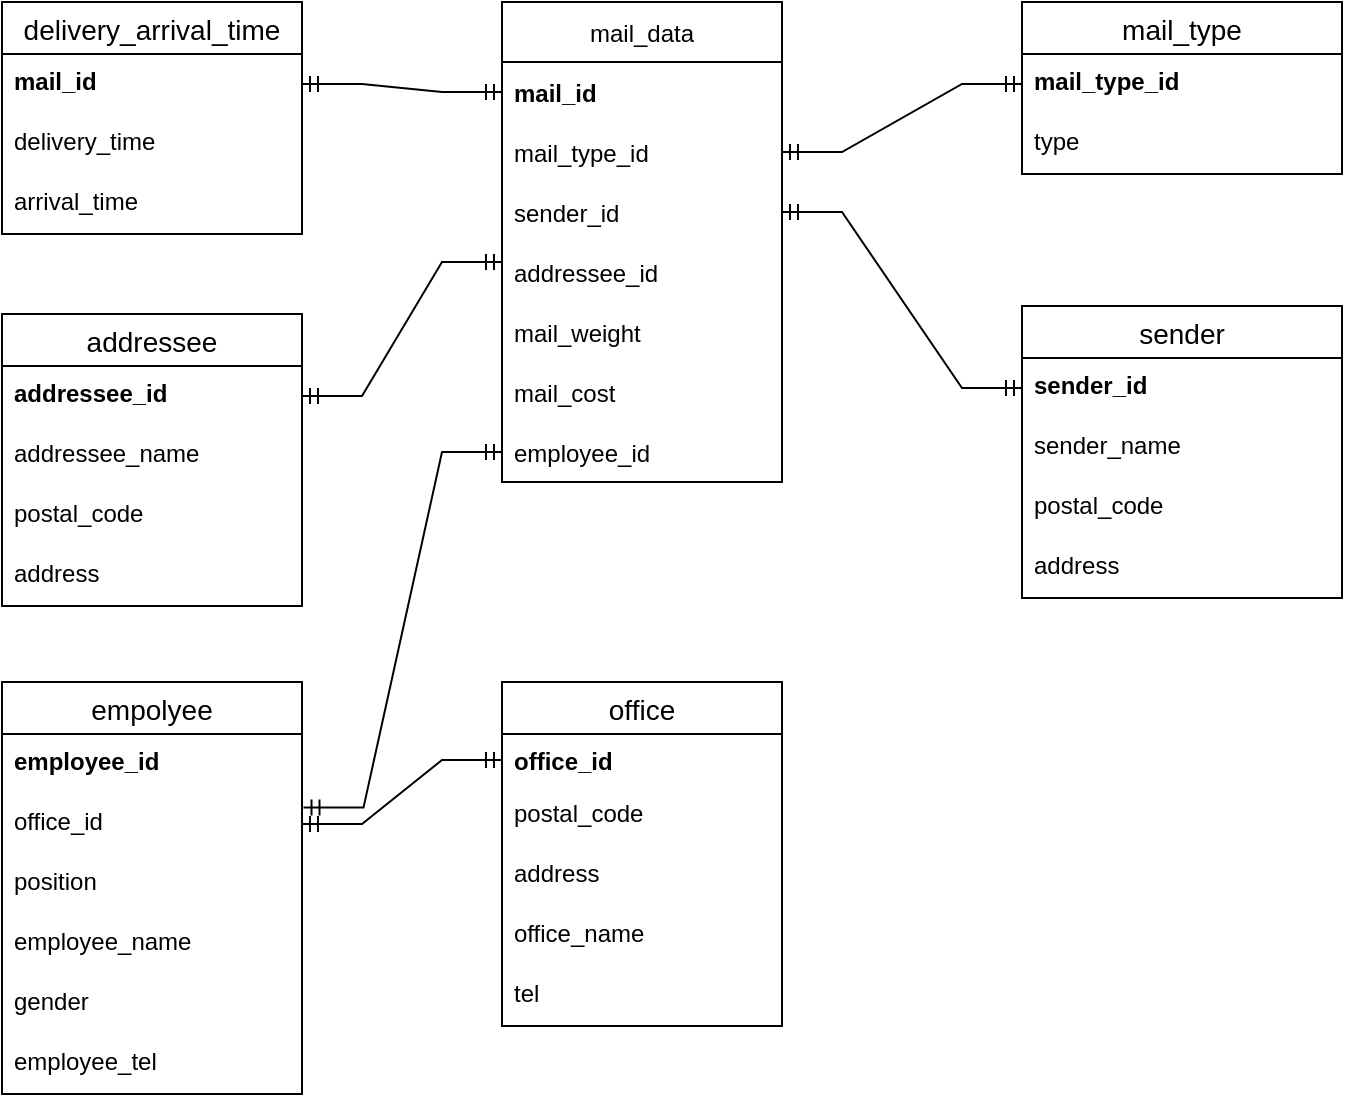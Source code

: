 <mxfile version="20.0.1" type="github">
  <diagram id="tqV7DKFGjtbdxTwJJ3HC" name="Page-1">
    <mxGraphModel dx="1087" dy="515" grid="1" gridSize="10" guides="1" tooltips="1" connect="1" arrows="1" fold="1" page="1" pageScale="1" pageWidth="827" pageHeight="1169" math="0" shadow="0">
      <root>
        <mxCell id="0" />
        <mxCell id="1" parent="0" />
        <mxCell id="0_fzdNZ0ia4I5d6n5oa0-2" value="mail_data" style="swimlane;fontStyle=0;childLayout=stackLayout;horizontal=1;startSize=30;horizontalStack=0;resizeParent=1;resizeParentMax=0;resizeLast=0;collapsible=1;marginBottom=0;" parent="1" vertex="1">
          <mxGeometry x="260" y="360" width="140" height="240" as="geometry">
            <mxRectangle x="350" y="230" width="80" height="30" as="alternateBounds" />
          </mxGeometry>
        </mxCell>
        <mxCell id="0_fzdNZ0ia4I5d6n5oa0-3" value="mail_id  " style="text;strokeColor=none;fillColor=none;align=left;verticalAlign=middle;spacingLeft=4;spacingRight=4;overflow=hidden;points=[[0,0.5],[1,0.5]];portConstraint=eastwest;rotatable=0;fontStyle=1" parent="0_fzdNZ0ia4I5d6n5oa0-2" vertex="1">
          <mxGeometry y="30" width="140" height="30" as="geometry" />
        </mxCell>
        <mxCell id="0_fzdNZ0ia4I5d6n5oa0-4" value="mail_type_id" style="text;strokeColor=none;fillColor=none;align=left;verticalAlign=middle;spacingLeft=4;spacingRight=4;overflow=hidden;points=[[0,0.5],[1,0.5]];portConstraint=eastwest;rotatable=0;" parent="0_fzdNZ0ia4I5d6n5oa0-2" vertex="1">
          <mxGeometry y="60" width="140" height="30" as="geometry" />
        </mxCell>
        <mxCell id="0_fzdNZ0ia4I5d6n5oa0-5" value="sender_id" style="text;strokeColor=none;fillColor=none;align=left;verticalAlign=middle;spacingLeft=4;spacingRight=4;overflow=hidden;points=[[0,0.5],[1,0.5]];portConstraint=eastwest;rotatable=0;" parent="0_fzdNZ0ia4I5d6n5oa0-2" vertex="1">
          <mxGeometry y="90" width="140" height="30" as="geometry" />
        </mxCell>
        <mxCell id="0_fzdNZ0ia4I5d6n5oa0-6" value="addressee_id" style="text;strokeColor=none;fillColor=none;align=left;verticalAlign=middle;spacingLeft=4;spacingRight=4;overflow=hidden;points=[[0,0.5],[1,0.5]];portConstraint=eastwest;rotatable=0;" parent="0_fzdNZ0ia4I5d6n5oa0-2" vertex="1">
          <mxGeometry y="120" width="140" height="30" as="geometry" />
        </mxCell>
        <mxCell id="0_fzdNZ0ia4I5d6n5oa0-7" value="mail_weight" style="text;strokeColor=none;fillColor=none;align=left;verticalAlign=middle;spacingLeft=4;spacingRight=4;overflow=hidden;points=[[0,0.5],[1,0.5]];portConstraint=eastwest;rotatable=0;" parent="0_fzdNZ0ia4I5d6n5oa0-2" vertex="1">
          <mxGeometry y="150" width="140" height="30" as="geometry" />
        </mxCell>
        <mxCell id="0_fzdNZ0ia4I5d6n5oa0-8" value="mail_cost" style="text;strokeColor=none;fillColor=none;align=left;verticalAlign=middle;spacingLeft=4;spacingRight=4;overflow=hidden;points=[[0,0.5],[1,0.5]];portConstraint=eastwest;rotatable=0;" parent="0_fzdNZ0ia4I5d6n5oa0-2" vertex="1">
          <mxGeometry y="180" width="140" height="30" as="geometry" />
        </mxCell>
        <mxCell id="0_fzdNZ0ia4I5d6n5oa0-9" value="employee_id" style="text;strokeColor=none;fillColor=none;align=left;verticalAlign=middle;spacingLeft=4;spacingRight=4;overflow=hidden;points=[[0,0.5],[1,0.5]];portConstraint=eastwest;rotatable=0;" parent="0_fzdNZ0ia4I5d6n5oa0-2" vertex="1">
          <mxGeometry y="210" width="140" height="30" as="geometry" />
        </mxCell>
        <mxCell id="0_fzdNZ0ia4I5d6n5oa0-10" value="" style="edgeStyle=entityRelationEdgeStyle;fontSize=12;html=1;endArrow=ERmandOne;startArrow=ERmandOne;rounded=0;exitX=1;exitY=0.5;exitDx=0;exitDy=0;entryX=0;entryY=0.5;entryDx=0;entryDy=0;" parent="1" source="0_fzdNZ0ia4I5d6n5oa0-4" target="0_fzdNZ0ia4I5d6n5oa0-12" edge="1">
          <mxGeometry width="100" height="100" relative="1" as="geometry">
            <mxPoint x="430" y="496" as="sourcePoint" />
            <mxPoint x="530" y="396" as="targetPoint" />
          </mxGeometry>
        </mxCell>
        <mxCell id="0_fzdNZ0ia4I5d6n5oa0-11" value="mail_type" style="swimlane;fontStyle=0;childLayout=stackLayout;horizontal=1;startSize=26;horizontalStack=0;resizeParent=1;resizeParentMax=0;resizeLast=0;collapsible=1;marginBottom=0;align=center;fontSize=14;" parent="1" vertex="1">
          <mxGeometry x="520" y="360" width="160" height="86" as="geometry" />
        </mxCell>
        <mxCell id="0_fzdNZ0ia4I5d6n5oa0-12" value="mail_type_id   " style="text;strokeColor=none;fillColor=none;spacingLeft=4;spacingRight=4;overflow=hidden;rotatable=0;points=[[0,0.5],[1,0.5]];portConstraint=eastwest;fontSize=12;fontStyle=1" parent="0_fzdNZ0ia4I5d6n5oa0-11" vertex="1">
          <mxGeometry y="26" width="160" height="30" as="geometry" />
        </mxCell>
        <mxCell id="0_fzdNZ0ia4I5d6n5oa0-13" value="type" style="text;strokeColor=none;fillColor=none;spacingLeft=4;spacingRight=4;overflow=hidden;rotatable=0;points=[[0,0.5],[1,0.5]];portConstraint=eastwest;fontSize=12;" parent="0_fzdNZ0ia4I5d6n5oa0-11" vertex="1">
          <mxGeometry y="56" width="160" height="30" as="geometry" />
        </mxCell>
        <mxCell id="0_fzdNZ0ia4I5d6n5oa0-15" value="" style="edgeStyle=entityRelationEdgeStyle;fontSize=12;html=1;endArrow=ERmandOne;startArrow=ERmandOne;rounded=0;entryX=0;entryY=0.5;entryDx=0;entryDy=0;exitX=1;exitY=0.5;exitDx=0;exitDy=0;" parent="1" source="0_fzdNZ0ia4I5d6n5oa0-5" target="0_fzdNZ0ia4I5d6n5oa0-17" edge="1">
          <mxGeometry width="100" height="100" relative="1" as="geometry">
            <mxPoint x="430" y="556" as="sourcePoint" />
            <mxPoint x="520" y="556" as="targetPoint" />
          </mxGeometry>
        </mxCell>
        <mxCell id="0_fzdNZ0ia4I5d6n5oa0-16" value="sender" style="swimlane;fontStyle=0;childLayout=stackLayout;horizontal=1;startSize=26;horizontalStack=0;resizeParent=1;resizeParentMax=0;resizeLast=0;collapsible=1;marginBottom=0;align=center;fontSize=14;" parent="1" vertex="1">
          <mxGeometry x="520" y="512" width="160" height="146" as="geometry" />
        </mxCell>
        <mxCell id="0_fzdNZ0ia4I5d6n5oa0-17" value="sender_id" style="text;strokeColor=none;fillColor=none;spacingLeft=4;spacingRight=4;overflow=hidden;rotatable=0;points=[[0,0.5],[1,0.5]];portConstraint=eastwest;fontSize=12;fontStyle=1" parent="0_fzdNZ0ia4I5d6n5oa0-16" vertex="1">
          <mxGeometry y="26" width="160" height="30" as="geometry" />
        </mxCell>
        <mxCell id="0_fzdNZ0ia4I5d6n5oa0-18" value="sender_name" style="text;strokeColor=none;fillColor=none;spacingLeft=4;spacingRight=4;overflow=hidden;rotatable=0;points=[[0,0.5],[1,0.5]];portConstraint=eastwest;fontSize=12;" parent="0_fzdNZ0ia4I5d6n5oa0-16" vertex="1">
          <mxGeometry y="56" width="160" height="30" as="geometry" />
        </mxCell>
        <mxCell id="0_fzdNZ0ia4I5d6n5oa0-20" value="postal_code" style="text;strokeColor=none;fillColor=none;spacingLeft=4;spacingRight=4;overflow=hidden;rotatable=0;points=[[0,0.5],[1,0.5]];portConstraint=eastwest;fontSize=12;" parent="0_fzdNZ0ia4I5d6n5oa0-16" vertex="1">
          <mxGeometry y="86" width="160" height="30" as="geometry" />
        </mxCell>
        <mxCell id="0_fzdNZ0ia4I5d6n5oa0-19" value="address" style="text;strokeColor=none;fillColor=none;spacingLeft=4;spacingRight=4;overflow=hidden;rotatable=0;points=[[0,0.5],[1,0.5]];portConstraint=eastwest;fontSize=12;" parent="0_fzdNZ0ia4I5d6n5oa0-16" vertex="1">
          <mxGeometry y="116" width="160" height="30" as="geometry" />
        </mxCell>
        <mxCell id="0_fzdNZ0ia4I5d6n5oa0-22" value="" style="edgeStyle=entityRelationEdgeStyle;fontSize=12;html=1;endArrow=ERmandOne;startArrow=ERmandOne;rounded=0;entryX=0;entryY=0.333;entryDx=0;entryDy=0;entryPerimeter=0;exitX=1;exitY=0.5;exitDx=0;exitDy=0;" parent="1" source="0_fzdNZ0ia4I5d6n5oa0-24" target="0_fzdNZ0ia4I5d6n5oa0-6" edge="1">
          <mxGeometry width="100" height="100" relative="1" as="geometry">
            <mxPoint x="190" y="576" as="sourcePoint" />
            <mxPoint x="290" y="586" as="targetPoint" />
          </mxGeometry>
        </mxCell>
        <mxCell id="0_fzdNZ0ia4I5d6n5oa0-23" value="addressee" style="swimlane;fontStyle=0;childLayout=stackLayout;horizontal=1;startSize=26;horizontalStack=0;resizeParent=1;resizeParentMax=0;resizeLast=0;collapsible=1;marginBottom=0;align=center;fontSize=14;" parent="1" vertex="1">
          <mxGeometry x="10" y="516" width="150" height="146" as="geometry" />
        </mxCell>
        <mxCell id="0_fzdNZ0ia4I5d6n5oa0-24" value="addressee_id" style="text;strokeColor=none;fillColor=none;spacingLeft=4;spacingRight=4;overflow=hidden;rotatable=0;points=[[0,0.5],[1,0.5]];portConstraint=eastwest;fontSize=12;fontStyle=1" parent="0_fzdNZ0ia4I5d6n5oa0-23" vertex="1">
          <mxGeometry y="26" width="150" height="30" as="geometry" />
        </mxCell>
        <mxCell id="0_fzdNZ0ia4I5d6n5oa0-25" value="addressee_name" style="text;strokeColor=none;fillColor=none;spacingLeft=4;spacingRight=4;overflow=hidden;rotatable=0;points=[[0,0.5],[1,0.5]];portConstraint=eastwest;fontSize=12;" parent="0_fzdNZ0ia4I5d6n5oa0-23" vertex="1">
          <mxGeometry y="56" width="150" height="30" as="geometry" />
        </mxCell>
        <mxCell id="0_fzdNZ0ia4I5d6n5oa0-27" value="postal_code" style="text;strokeColor=none;fillColor=none;spacingLeft=4;spacingRight=4;overflow=hidden;rotatable=0;points=[[0,0.5],[1,0.5]];portConstraint=eastwest;fontSize=12;" parent="0_fzdNZ0ia4I5d6n5oa0-23" vertex="1">
          <mxGeometry y="86" width="150" height="30" as="geometry" />
        </mxCell>
        <mxCell id="0_fzdNZ0ia4I5d6n5oa0-26" value="address" style="text;strokeColor=none;fillColor=none;spacingLeft=4;spacingRight=4;overflow=hidden;rotatable=0;points=[[0,0.5],[1,0.5]];portConstraint=eastwest;fontSize=12;" parent="0_fzdNZ0ia4I5d6n5oa0-23" vertex="1">
          <mxGeometry y="116" width="150" height="30" as="geometry" />
        </mxCell>
        <mxCell id="0_fzdNZ0ia4I5d6n5oa0-29" value="" style="edgeStyle=entityRelationEdgeStyle;fontSize=12;html=1;endArrow=ERmandOne;startArrow=ERmandOne;rounded=0;exitX=1.005;exitY=0.227;exitDx=0;exitDy=0;exitPerimeter=0;" parent="1" source="0_fzdNZ0ia4I5d6n5oa0-31" target="0_fzdNZ0ia4I5d6n5oa0-9" edge="1">
          <mxGeometry width="100" height="100" relative="1" as="geometry">
            <mxPoint x="170" y="750" as="sourcePoint" />
            <mxPoint x="270" y="650" as="targetPoint" />
          </mxGeometry>
        </mxCell>
        <mxCell id="0_fzdNZ0ia4I5d6n5oa0-30" value="empolyee" style="swimlane;fontStyle=0;childLayout=stackLayout;horizontal=1;startSize=26;horizontalStack=0;resizeParent=1;resizeParentMax=0;resizeLast=0;collapsible=1;marginBottom=0;align=center;fontSize=14;" parent="1" vertex="1">
          <mxGeometry x="10" y="700" width="150" height="206" as="geometry" />
        </mxCell>
        <mxCell id="0_fzdNZ0ia4I5d6n5oa0-35" value="employee_id" style="text;strokeColor=none;fillColor=none;spacingLeft=4;spacingRight=4;overflow=hidden;rotatable=0;points=[[0,0.5],[1,0.5]];portConstraint=eastwest;fontSize=12;fontStyle=1" parent="0_fzdNZ0ia4I5d6n5oa0-30" vertex="1">
          <mxGeometry y="26" width="150" height="30" as="geometry" />
        </mxCell>
        <mxCell id="0_fzdNZ0ia4I5d6n5oa0-31" value="office_id" style="text;strokeColor=none;fillColor=none;spacingLeft=4;spacingRight=4;overflow=hidden;rotatable=0;points=[[0,0.5],[1,0.5]];portConstraint=eastwest;fontSize=12;" parent="0_fzdNZ0ia4I5d6n5oa0-30" vertex="1">
          <mxGeometry y="56" width="150" height="30" as="geometry" />
        </mxCell>
        <mxCell id="0_fzdNZ0ia4I5d6n5oa0-32" value="position" style="text;strokeColor=none;fillColor=none;spacingLeft=4;spacingRight=4;overflow=hidden;rotatable=0;points=[[0,0.5],[1,0.5]];portConstraint=eastwest;fontSize=12;" parent="0_fzdNZ0ia4I5d6n5oa0-30" vertex="1">
          <mxGeometry y="86" width="150" height="30" as="geometry" />
        </mxCell>
        <mxCell id="0_fzdNZ0ia4I5d6n5oa0-36" value="employee_name" style="text;strokeColor=none;fillColor=none;spacingLeft=4;spacingRight=4;overflow=hidden;rotatable=0;points=[[0,0.5],[1,0.5]];portConstraint=eastwest;fontSize=12;" parent="0_fzdNZ0ia4I5d6n5oa0-30" vertex="1">
          <mxGeometry y="116" width="150" height="30" as="geometry" />
        </mxCell>
        <mxCell id="0_fzdNZ0ia4I5d6n5oa0-37" value="gender" style="text;strokeColor=none;fillColor=none;spacingLeft=4;spacingRight=4;overflow=hidden;rotatable=0;points=[[0,0.5],[1,0.5]];portConstraint=eastwest;fontSize=12;" parent="0_fzdNZ0ia4I5d6n5oa0-30" vertex="1">
          <mxGeometry y="146" width="150" height="30" as="geometry" />
        </mxCell>
        <mxCell id="0_fzdNZ0ia4I5d6n5oa0-33" value="employee_tel" style="text;strokeColor=none;fillColor=none;spacingLeft=4;spacingRight=4;overflow=hidden;rotatable=0;points=[[0,0.5],[1,0.5]];portConstraint=eastwest;fontSize=12;" parent="0_fzdNZ0ia4I5d6n5oa0-30" vertex="1">
          <mxGeometry y="176" width="150" height="30" as="geometry" />
        </mxCell>
        <mxCell id="0_fzdNZ0ia4I5d6n5oa0-38" value="" style="edgeStyle=entityRelationEdgeStyle;fontSize=12;html=1;endArrow=ERmandOne;startArrow=ERmandOne;rounded=0;exitX=1;exitY=0.5;exitDx=0;exitDy=0;entryX=0;entryY=0.5;entryDx=0;entryDy=0;" parent="1" source="0_fzdNZ0ia4I5d6n5oa0-31" target="0_fzdNZ0ia4I5d6n5oa0-40" edge="1">
          <mxGeometry width="100" height="100" relative="1" as="geometry">
            <mxPoint x="170" y="780" as="sourcePoint" />
            <mxPoint x="270" y="860" as="targetPoint" />
          </mxGeometry>
        </mxCell>
        <mxCell id="0_fzdNZ0ia4I5d6n5oa0-39" value="office" style="swimlane;fontStyle=0;childLayout=stackLayout;horizontal=1;startSize=26;horizontalStack=0;resizeParent=1;resizeParentMax=0;resizeLast=0;collapsible=1;marginBottom=0;align=center;fontSize=14;" parent="1" vertex="1">
          <mxGeometry x="260" y="700" width="140" height="172" as="geometry" />
        </mxCell>
        <mxCell id="0_fzdNZ0ia4I5d6n5oa0-40" value="office_id" style="text;strokeColor=none;fillColor=none;spacingLeft=4;spacingRight=4;overflow=hidden;rotatable=0;points=[[0,0.5],[1,0.5]];portConstraint=eastwest;fontSize=12;fontStyle=1" parent="0_fzdNZ0ia4I5d6n5oa0-39" vertex="1">
          <mxGeometry y="26" width="140" height="26" as="geometry" />
        </mxCell>
        <mxCell id="0_fzdNZ0ia4I5d6n5oa0-41" value="postal_code" style="text;strokeColor=none;fillColor=none;spacingLeft=4;spacingRight=4;overflow=hidden;rotatable=0;points=[[0,0.5],[1,0.5]];portConstraint=eastwest;fontSize=12;" parent="0_fzdNZ0ia4I5d6n5oa0-39" vertex="1">
          <mxGeometry y="52" width="140" height="30" as="geometry" />
        </mxCell>
        <mxCell id="0_fzdNZ0ia4I5d6n5oa0-43" value="address" style="text;strokeColor=none;fillColor=none;spacingLeft=4;spacingRight=4;overflow=hidden;rotatable=0;points=[[0,0.5],[1,0.5]];portConstraint=eastwest;fontSize=12;" parent="0_fzdNZ0ia4I5d6n5oa0-39" vertex="1">
          <mxGeometry y="82" width="140" height="30" as="geometry" />
        </mxCell>
        <mxCell id="0_fzdNZ0ia4I5d6n5oa0-44" value="office_name" style="text;strokeColor=none;fillColor=none;spacingLeft=4;spacingRight=4;overflow=hidden;rotatable=0;points=[[0,0.5],[1,0.5]];portConstraint=eastwest;fontSize=12;" parent="0_fzdNZ0ia4I5d6n5oa0-39" vertex="1">
          <mxGeometry y="112" width="140" height="30" as="geometry" />
        </mxCell>
        <mxCell id="0_fzdNZ0ia4I5d6n5oa0-42" value="tel" style="text;strokeColor=none;fillColor=none;spacingLeft=4;spacingRight=4;overflow=hidden;rotatable=0;points=[[0,0.5],[1,0.5]];portConstraint=eastwest;fontSize=12;" parent="0_fzdNZ0ia4I5d6n5oa0-39" vertex="1">
          <mxGeometry y="142" width="140" height="30" as="geometry" />
        </mxCell>
        <mxCell id="0_fzdNZ0ia4I5d6n5oa0-45" value="delivery_arrival_time" style="swimlane;fontStyle=0;childLayout=stackLayout;horizontal=1;startSize=26;horizontalStack=0;resizeParent=1;resizeParentMax=0;resizeLast=0;collapsible=1;marginBottom=0;align=center;fontSize=14;" parent="1" vertex="1">
          <mxGeometry x="10" y="360" width="150" height="116" as="geometry" />
        </mxCell>
        <mxCell id="0_fzdNZ0ia4I5d6n5oa0-46" value="mail_id" style="text;strokeColor=none;fillColor=none;spacingLeft=4;spacingRight=4;overflow=hidden;rotatable=0;points=[[0,0.5],[1,0.5]];portConstraint=eastwest;fontSize=12;fontStyle=1;verticalAlign=top;" parent="0_fzdNZ0ia4I5d6n5oa0-45" vertex="1">
          <mxGeometry y="26" width="150" height="30" as="geometry" />
        </mxCell>
        <mxCell id="0_fzdNZ0ia4I5d6n5oa0-47" value="delivery_time" style="text;strokeColor=none;fillColor=none;spacingLeft=4;spacingRight=4;overflow=hidden;rotatable=0;points=[[0,0.5],[1,0.5]];portConstraint=eastwest;fontSize=12;" parent="0_fzdNZ0ia4I5d6n5oa0-45" vertex="1">
          <mxGeometry y="56" width="150" height="30" as="geometry" />
        </mxCell>
        <mxCell id="0_fzdNZ0ia4I5d6n5oa0-48" value="arrival_time" style="text;strokeColor=none;fillColor=none;spacingLeft=4;spacingRight=4;overflow=hidden;rotatable=0;points=[[0,0.5],[1,0.5]];portConstraint=eastwest;fontSize=12;" parent="0_fzdNZ0ia4I5d6n5oa0-45" vertex="1">
          <mxGeometry y="86" width="150" height="30" as="geometry" />
        </mxCell>
        <mxCell id="0_fzdNZ0ia4I5d6n5oa0-49" value="" style="edgeStyle=entityRelationEdgeStyle;fontSize=12;html=1;endArrow=ERmandOne;startArrow=ERmandOne;rounded=0;entryX=0;entryY=0.5;entryDx=0;entryDy=0;" parent="1" source="0_fzdNZ0ia4I5d6n5oa0-46" target="0_fzdNZ0ia4I5d6n5oa0-3" edge="1">
          <mxGeometry width="100" height="100" relative="1" as="geometry">
            <mxPoint x="170" y="390" as="sourcePoint" />
            <mxPoint x="270" y="290" as="targetPoint" />
          </mxGeometry>
        </mxCell>
      </root>
    </mxGraphModel>
  </diagram>
</mxfile>
